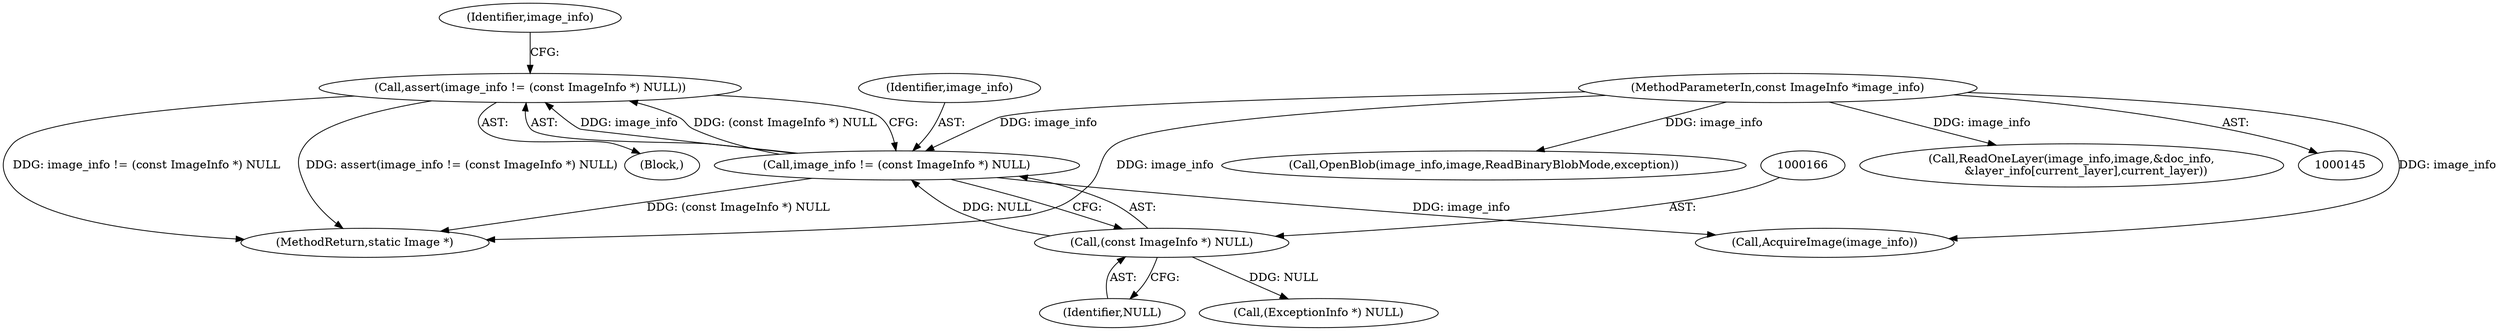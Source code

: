 digraph "0_ImageMagick_d31fec57e9dfb0516deead2053a856e3c71e9751@API" {
"1000162" [label="(Call,assert(image_info != (const ImageInfo *) NULL))"];
"1000163" [label="(Call,image_info != (const ImageInfo *) NULL)"];
"1000146" [label="(MethodParameterIn,const ImageInfo *image_info)"];
"1000165" [label="(Call,(const ImageInfo *) NULL)"];
"1000167" [label="(Identifier,NULL)"];
"1000203" [label="(Call,AcquireImage(image_info))"];
"1000148" [label="(Block,)"];
"1000171" [label="(Identifier,image_info)"];
"1000192" [label="(Call,(ExceptionInfo *) NULL)"];
"1000164" [label="(Identifier,image_info)"];
"1000162" [label="(Call,assert(image_info != (const ImageInfo *) NULL))"];
"1000165" [label="(Call,(const ImageInfo *) NULL)"];
"1000207" [label="(Call,OpenBlob(image_info,image,ReadBinaryBlobMode,exception))"];
"1000146" [label="(MethodParameterIn,const ImageInfo *image_info)"];
"1000999" [label="(MethodReturn,static Image *)"];
"1000793" [label="(Call,ReadOneLayer(image_info,image,&doc_info,\n        &layer_info[current_layer],current_layer))"];
"1000163" [label="(Call,image_info != (const ImageInfo *) NULL)"];
"1000162" -> "1000148"  [label="AST: "];
"1000162" -> "1000163"  [label="CFG: "];
"1000163" -> "1000162"  [label="AST: "];
"1000171" -> "1000162"  [label="CFG: "];
"1000162" -> "1000999"  [label="DDG: image_info != (const ImageInfo *) NULL"];
"1000162" -> "1000999"  [label="DDG: assert(image_info != (const ImageInfo *) NULL)"];
"1000163" -> "1000162"  [label="DDG: image_info"];
"1000163" -> "1000162"  [label="DDG: (const ImageInfo *) NULL"];
"1000163" -> "1000165"  [label="CFG: "];
"1000164" -> "1000163"  [label="AST: "];
"1000165" -> "1000163"  [label="AST: "];
"1000163" -> "1000999"  [label="DDG: (const ImageInfo *) NULL"];
"1000146" -> "1000163"  [label="DDG: image_info"];
"1000165" -> "1000163"  [label="DDG: NULL"];
"1000163" -> "1000203"  [label="DDG: image_info"];
"1000146" -> "1000145"  [label="AST: "];
"1000146" -> "1000999"  [label="DDG: image_info"];
"1000146" -> "1000203"  [label="DDG: image_info"];
"1000146" -> "1000207"  [label="DDG: image_info"];
"1000146" -> "1000793"  [label="DDG: image_info"];
"1000165" -> "1000167"  [label="CFG: "];
"1000166" -> "1000165"  [label="AST: "];
"1000167" -> "1000165"  [label="AST: "];
"1000165" -> "1000192"  [label="DDG: NULL"];
}

